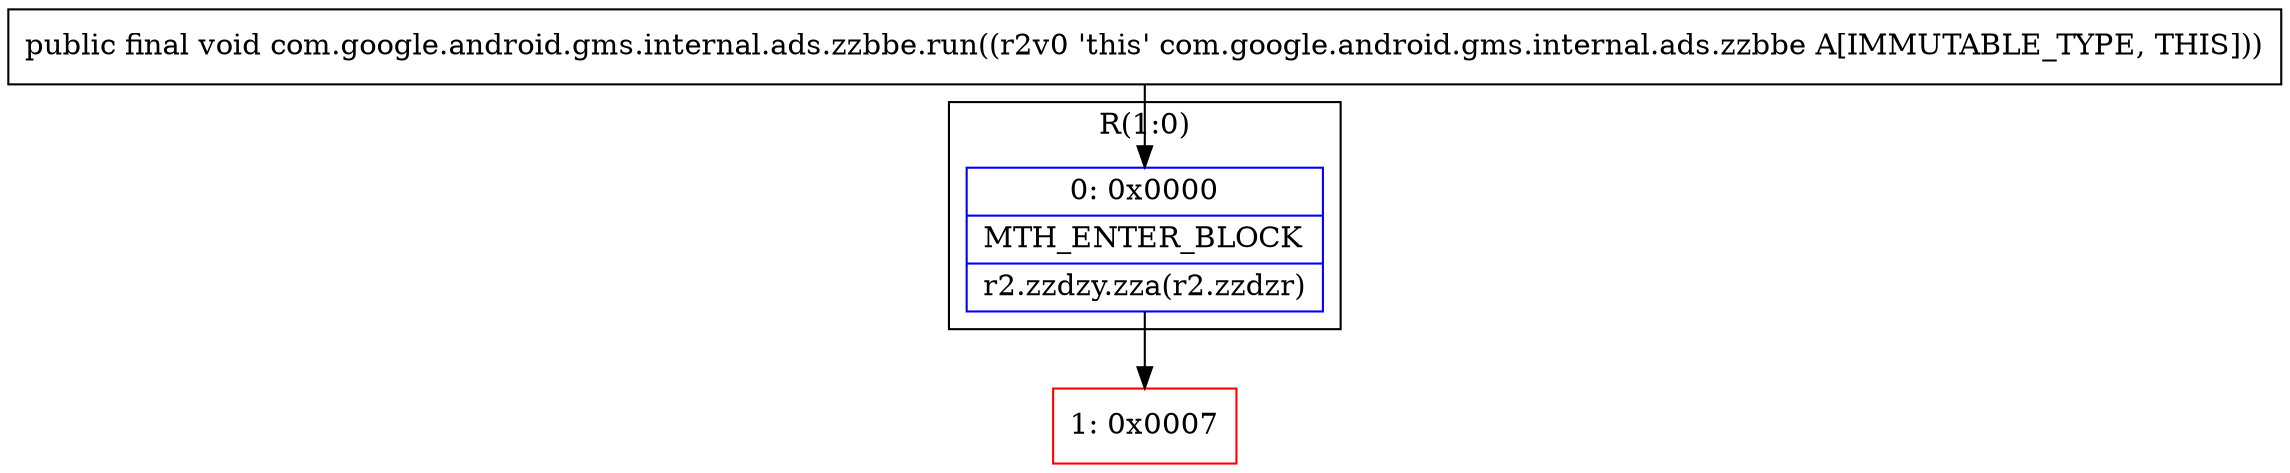 digraph "CFG forcom.google.android.gms.internal.ads.zzbbe.run()V" {
subgraph cluster_Region_1270350004 {
label = "R(1:0)";
node [shape=record,color=blue];
Node_0 [shape=record,label="{0\:\ 0x0000|MTH_ENTER_BLOCK\l|r2.zzdzy.zza(r2.zzdzr)\l}"];
}
Node_1 [shape=record,color=red,label="{1\:\ 0x0007}"];
MethodNode[shape=record,label="{public final void com.google.android.gms.internal.ads.zzbbe.run((r2v0 'this' com.google.android.gms.internal.ads.zzbbe A[IMMUTABLE_TYPE, THIS])) }"];
MethodNode -> Node_0;
Node_0 -> Node_1;
}


